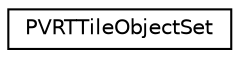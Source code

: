 digraph "Graphical Class Hierarchy"
{
  edge [fontname="Helvetica",fontsize="10",labelfontname="Helvetica",labelfontsize="10"];
  node [fontname="Helvetica",fontsize="10",shape=record];
  rankdir="LR";
  Node1 [label="PVRTTileObjectSet",height=0.2,width=0.4,color="black", fillcolor="white", style="filled",URL="$struct_p_v_r_t_tile_object_set.html"];
}
